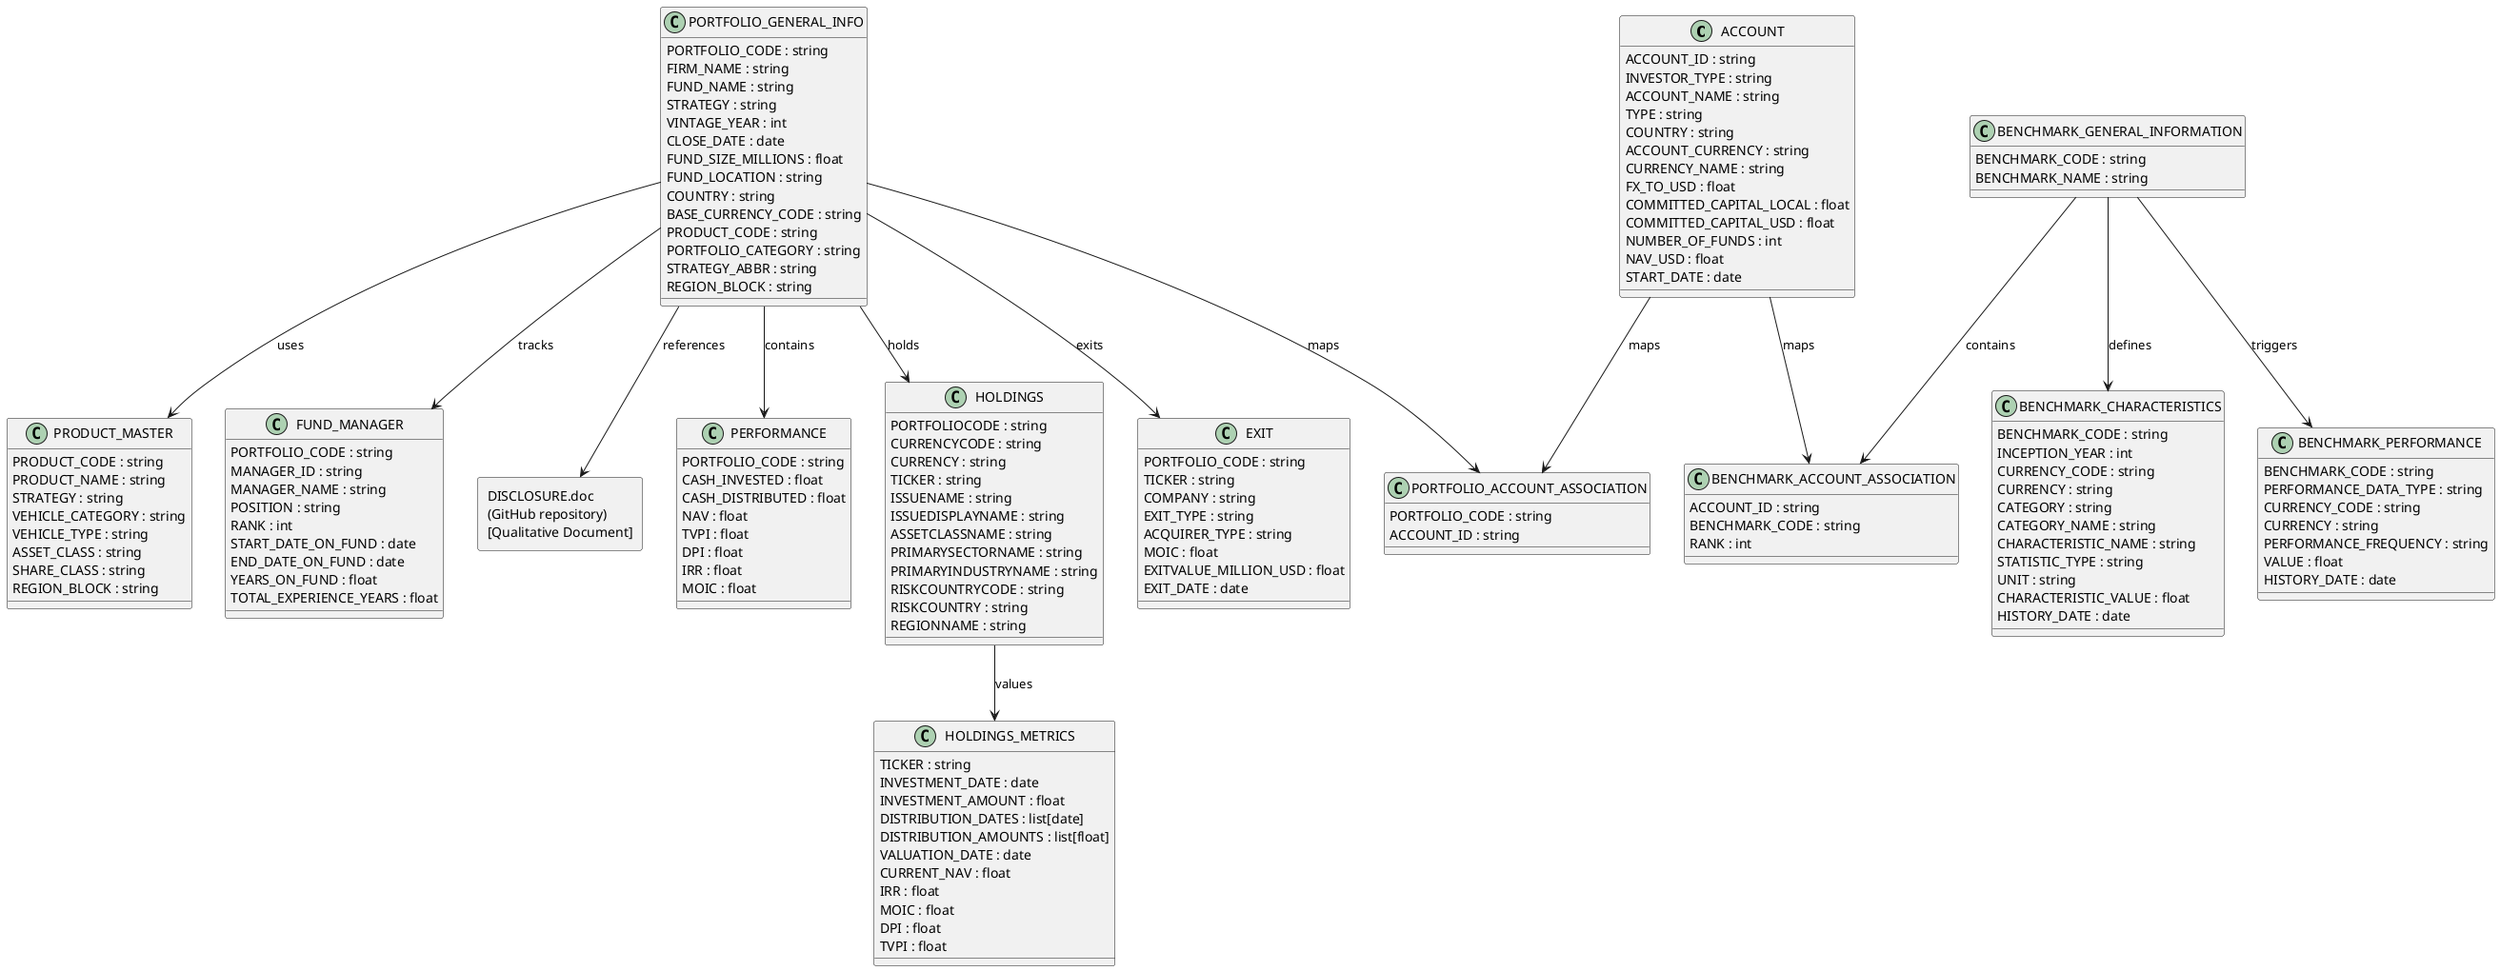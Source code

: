 @startuml VC_Diagram

' ───── Class Definitions (Tables) ─────

class ACCOUNT {
  ACCOUNT_ID : string
  INVESTOR_TYPE : string
  ACCOUNT_NAME : string
  TYPE : string
  COUNTRY : string
  ACCOUNT_CURRENCY : string
  CURRENCY_NAME : string
  FX_TO_USD : float
  COMMITTED_CAPITAL_LOCAL : float
  COMMITTED_CAPITAL_USD : float
  NUMBER_OF_FUNDS : int
  NAV_USD : float
  START_DATE : date
}

class PORTFOLIO_GENERAL_INFO {
  PORTFOLIO_CODE : string
  FIRM_NAME : string
  FUND_NAME : string
  STRATEGY : string
  VINTAGE_YEAR : int
  CLOSE_DATE : date
  FUND_SIZE_MILLIONS : float
  FUND_LOCATION : string
  COUNTRY : string
  BASE_CURRENCY_CODE : string
  PRODUCT_CODE : string
  PORTFOLIO_CATEGORY : string
  STRATEGY_ABBR : string
  REGION_BLOCK : string
}

class PORTFOLIO_ACCOUNT_ASSOCIATION {
  PORTFOLIO_CODE : string
  ACCOUNT_ID : string
}

class PERFORMANCE {
  PORTFOLIO_CODE : string
  CASH_INVESTED : float
  CASH_DISTRIBUTED : float
  NAV : float
  TVPI : float
  DPI : float
  IRR : float
  MOIC : float
}

class HOLDINGS {
  PORTFOLIOCODE : string
  CURRENCYCODE : string
  CURRENCY : string
  TICKER : string
  ISSUENAME : string
  ISSUEDISPLAYNAME : string
  ASSETCLASSNAME : string
  PRIMARYSECTORNAME : string
  PRIMARYINDUSTRYNAME : string
  RISKCOUNTRYCODE : string
  RISKCOUNTRY : string
  REGIONNAME : string
}

class HOLDINGS_METRICS {
  TICKER : string
  INVESTMENT_DATE : date
  INVESTMENT_AMOUNT : float
  DISTRIBUTION_DATES : list[date]
  DISTRIBUTION_AMOUNTS : list[float]
  VALUATION_DATE : date
  CURRENT_NAV : float
  IRR : float
  MOIC : float
  DPI : float
  TVPI : float
}

class EXIT {
  PORTFOLIO_CODE : string
  TICKER : string
  COMPANY : string
  EXIT_TYPE : string
  ACQUIRER_TYPE : string
  MOIC : float
  EXITVALUE_MILLION_USD : float
  EXIT_DATE : date
}

class PRODUCT_MASTER {
  PRODUCT_CODE : string
  PRODUCT_NAME : string
  STRATEGY : string
  VEHICLE_CATEGORY : string
  VEHICLE_TYPE : string
  ASSET_CLASS : string
  SHARE_CLASS : string
  REGION_BLOCK : string
}

class FUND_MANAGER {
  PORTFOLIO_CODE : string
  MANAGER_ID : string
  MANAGER_NAME : string
  POSITION : string
  RANK : int
  START_DATE_ON_FUND : date
  END_DATE_ON_FUND : date
  YEARS_ON_FUND : float
  TOTAL_EXPERIENCE_YEARS : float
}

class BENCHMARK_GENERAL_INFORMATION {
  BENCHMARK_CODE : string
  BENCHMARK_NAME : string
}

class BENCHMARK_CHARACTERISTICS {
  BENCHMARK_CODE : string
  INCEPTION_YEAR : int
  CURRENCY_CODE : string
  CURRENCY : string
  CATEGORY : string
  CATEGORY_NAME : string
  CHARACTERISTIC_NAME : string
  STATISTIC_TYPE : string
  UNIT : string
  CHARACTERISTIC_VALUE : float
  HISTORY_DATE : date
}

class BENCHMARK_PERFORMANCE {
  BENCHMARK_CODE : string
  PERFORMANCE_DATA_TYPE : string
  CURRENCY_CODE : string
  CURRENCY : string
  PERFORMANCE_FREQUENCY : string
  VALUE : float
  HISTORY_DATE : date
}

class BENCHMARK_ACCOUNT_ASSOCIATION {
  ACCOUNT_ID : string
  BENCHMARK_CODE : string
  RANK : int
}

' ───── External Qualitative Document (GitHub) ─────
rectangle DISCLOSURE_DOC [
DISCLOSURE.doc
(GitHub repository)
[Qualitative Document]
]

' ───── Relationship Definitions (foreign keys + conceptual links) ─────

ACCOUNT --> PORTFOLIO_ACCOUNT_ASSOCIATION : maps
PORTFOLIO_GENERAL_INFO --> PORTFOLIO_ACCOUNT_ASSOCIATION : maps
PORTFOLIO_GENERAL_INFO --> PERFORMANCE : contains
PORTFOLIO_GENERAL_INFO --> HOLDINGS : holds
PORTFOLIO_GENERAL_INFO --> EXIT : exits
PORTFOLIO_GENERAL_INFO --> PRODUCT_MASTER : uses
PORTFOLIO_GENERAL_INFO --> FUND_MANAGER : tracks
PORTFOLIO_GENERAL_INFO --> DISCLOSURE_DOC : references
HOLDINGS --> HOLDINGS_METRICS : values
ACCOUNT --> BENCHMARK_ACCOUNT_ASSOCIATION : maps
BENCHMARK_GENERAL_INFORMATION --> BENCHMARK_CHARACTERISTICS : defines
BENCHMARK_GENERAL_INFORMATION--> BENCHMARK_PERFORMANCE : triggers
BENCHMARK_GENERAL_INFORMATION --> BENCHMARK_ACCOUNT_ASSOCIATION : contains

@enduml

